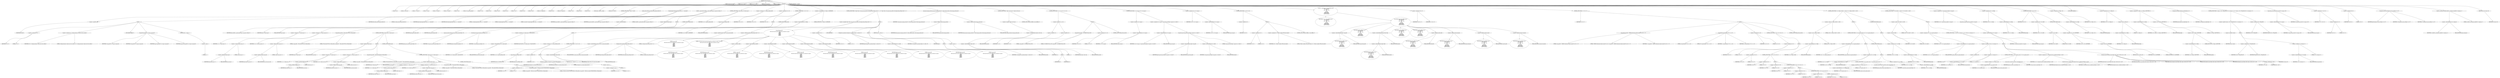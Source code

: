 digraph hostapd_notif_assoc {  
"1000124" [label = "(METHOD,hostapd_notif_assoc)" ]
"1000125" [label = "(PARAM,hostapd_data *hapd)" ]
"1000126" [label = "(PARAM,const u8 *addr)" ]
"1000127" [label = "(PARAM,const u8 *req_ies)" ]
"1000128" [label = "(PARAM,size_t req_ies_len)" ]
"1000129" [label = "(PARAM,int reassoc)" ]
"1000130" [label = "(BLOCK,,)" ]
"1000131" [label = "(LOCAL,v5: int)" ]
"1000132" [label = "(LOCAL,v6: const char *)" ]
"1000133" [label = "(LOCAL,v11: const u8 *)" ]
"1000134" [label = "(LOCAL,v12: size_t)" ]
"1000135" [label = "(LOCAL,v13: sta_info *)" ]
"1000136" [label = "(LOCAL,v14: sta_info *)" ]
"1000137" [label = "(LOCAL,v15: int)" ]
"1000138" [label = "(LOCAL,v16: wpa_state_machine *)" ]
"1000139" [label = "(LOCAL,v17: int)" ]
"1000140" [label = "(LOCAL,v18: int)" ]
"1000141" [label = "(LOCAL,v19: u32)" ]
"1000142" [label = "(LOCAL,v20: int)" ]
"1000143" [label = "(LOCAL,v21: u8 *)" ]
"1000144" [label = "(LOCAL,v22: int)" ]
"1000145" [label = "(LOCAL,v23: u32)" ]
"1000146" [label = "(LOCAL,v24: unsigned int)" ]
"1000147" [label = "(LOCAL,v25: int)" ]
"1000148" [label = "(LOCAL,v26: wpa_event)" ]
"1000149" [label = "(LOCAL,v27: int)" ]
"1000150" [label = "(LOCAL,v28: int)" ]
"1000151" [label = "(LOCAL,v29: int)" ]
"1000152" [label = "(LOCAL,elems: ieee802_11_elems)" ]
"1000153" [label = "(LOCAL,buf: u8 [ 1064 ])" ]
"1000154" [label = "(CONTROL_STRUCTURE,if ( !addr ),if ( !addr ))" ]
"1000155" [label = "(<operator>.logicalNot,!addr)" ]
"1000156" [label = "(IDENTIFIER,addr,!addr)" ]
"1000157" [label = "(BLOCK,,)" ]
"1000158" [label = "(<operator>.assignment,v5 = 2)" ]
"1000159" [label = "(IDENTIFIER,v5,v5 = 2)" ]
"1000160" [label = "(LITERAL,2,v5 = 2)" ]
"1000161" [label = "(<operator>.assignment,v6 = \"hostapd_notif_assoc: Skip event with no address\")" ]
"1000162" [label = "(IDENTIFIER,v6,v6 = \"hostapd_notif_assoc: Skip event with no address\")" ]
"1000163" [label = "(LITERAL,\"hostapd_notif_assoc: Skip event with no address\",v6 = \"hostapd_notif_assoc: Skip event with no address\")" ]
"1000164" [label = "(JUMP_TARGET,LABEL_27)" ]
"1000165" [label = "(wpa_printf,wpa_printf(v5, v6, req_ies, req_ies_len))" ]
"1000166" [label = "(IDENTIFIER,v5,wpa_printf(v5, v6, req_ies, req_ies_len))" ]
"1000167" [label = "(IDENTIFIER,v6,wpa_printf(v5, v6, req_ies, req_ies_len))" ]
"1000168" [label = "(IDENTIFIER,req_ies,wpa_printf(v5, v6, req_ies, req_ies_len))" ]
"1000169" [label = "(IDENTIFIER,req_ies_len,wpa_printf(v5, v6, req_ies, req_ies_len))" ]
"1000170" [label = "(RETURN,return -1;,return -1;)" ]
"1000171" [label = "(<operator>.minus,-1)" ]
"1000172" [label = "(LITERAL,1,-1)" ]
"1000173" [label = "(random_add_randomness,random_add_randomness(addr, 6u))" ]
"1000174" [label = "(IDENTIFIER,addr,random_add_randomness(addr, 6u))" ]
"1000175" [label = "(LITERAL,6u,random_add_randomness(addr, 6u))" ]
"1000176" [label = "(hostapd_logger,hostapd_logger(hapd, addr, 1u, 2, \"associated\"))" ]
"1000177" [label = "(IDENTIFIER,hapd,hostapd_logger(hapd, addr, 1u, 2, \"associated\"))" ]
"1000178" [label = "(IDENTIFIER,addr,hostapd_logger(hapd, addr, 1u, 2, \"associated\"))" ]
"1000179" [label = "(LITERAL,1u,hostapd_logger(hapd, addr, 1u, 2, \"associated\"))" ]
"1000180" [label = "(LITERAL,2,hostapd_logger(hapd, addr, 1u, 2, \"associated\"))" ]
"1000181" [label = "(LITERAL,\"associated\",hostapd_logger(hapd, addr, 1u, 2, \"associated\"))" ]
"1000182" [label = "(ieee802_11_parse_elems,ieee802_11_parse_elems(req_ies, req_ies_len, &elems, 0))" ]
"1000183" [label = "(IDENTIFIER,req_ies,ieee802_11_parse_elems(req_ies, req_ies_len, &elems, 0))" ]
"1000184" [label = "(IDENTIFIER,req_ies_len,ieee802_11_parse_elems(req_ies, req_ies_len, &elems, 0))" ]
"1000185" [label = "(<operator>.addressOf,&elems)" ]
"1000186" [label = "(IDENTIFIER,elems,ieee802_11_parse_elems(req_ies, req_ies_len, &elems, 0))" ]
"1000187" [label = "(LITERAL,0,ieee802_11_parse_elems(req_ies, req_ies_len, &elems, 0))" ]
"1000188" [label = "(CONTROL_STRUCTURE,if ( elems.wps_ie ),if ( elems.wps_ie ))" ]
"1000189" [label = "(<operator>.fieldAccess,elems.wps_ie)" ]
"1000190" [label = "(IDENTIFIER,elems,if ( elems.wps_ie ))" ]
"1000191" [label = "(FIELD_IDENTIFIER,wps_ie,wps_ie)" ]
"1000192" [label = "(BLOCK,,)" ]
"1000193" [label = "(<operator>.assignment,v11 = elems.wps_ie - 2)" ]
"1000194" [label = "(IDENTIFIER,v11,v11 = elems.wps_ie - 2)" ]
"1000195" [label = "(<operator>.subtraction,elems.wps_ie - 2)" ]
"1000196" [label = "(<operator>.fieldAccess,elems.wps_ie)" ]
"1000197" [label = "(IDENTIFIER,elems,elems.wps_ie - 2)" ]
"1000198" [label = "(FIELD_IDENTIFIER,wps_ie,wps_ie)" ]
"1000199" [label = "(LITERAL,2,elems.wps_ie - 2)" ]
"1000200" [label = "(<operator>.assignment,v12 = elems.wps_ie_len + 2)" ]
"1000201" [label = "(IDENTIFIER,v12,v12 = elems.wps_ie_len + 2)" ]
"1000202" [label = "(<operator>.addition,elems.wps_ie_len + 2)" ]
"1000203" [label = "(<operator>.fieldAccess,elems.wps_ie_len)" ]
"1000204" [label = "(IDENTIFIER,elems,elems.wps_ie_len + 2)" ]
"1000205" [label = "(FIELD_IDENTIFIER,wps_ie_len,wps_ie_len)" ]
"1000206" [label = "(LITERAL,2,elems.wps_ie_len + 2)" ]
"1000207" [label = "(wpa_printf,wpa_printf(2, \"STA included WPS IE in (Re)AssocReq\"))" ]
"1000208" [label = "(LITERAL,2,wpa_printf(2, \"STA included WPS IE in (Re)AssocReq\"))" ]
"1000209" [label = "(LITERAL,\"STA included WPS IE in (Re)AssocReq\",wpa_printf(2, \"STA included WPS IE in (Re)AssocReq\"))" ]
"1000210" [label = "(CONTROL_STRUCTURE,else,else)" ]
"1000211" [label = "(CONTROL_STRUCTURE,if ( elems.rsn_ie ),if ( elems.rsn_ie ))" ]
"1000212" [label = "(<operator>.fieldAccess,elems.rsn_ie)" ]
"1000213" [label = "(IDENTIFIER,elems,if ( elems.rsn_ie ))" ]
"1000214" [label = "(FIELD_IDENTIFIER,rsn_ie,rsn_ie)" ]
"1000215" [label = "(BLOCK,,)" ]
"1000216" [label = "(<operator>.assignment,v11 = elems.rsn_ie - 2)" ]
"1000217" [label = "(IDENTIFIER,v11,v11 = elems.rsn_ie - 2)" ]
"1000218" [label = "(<operator>.subtraction,elems.rsn_ie - 2)" ]
"1000219" [label = "(<operator>.fieldAccess,elems.rsn_ie)" ]
"1000220" [label = "(IDENTIFIER,elems,elems.rsn_ie - 2)" ]
"1000221" [label = "(FIELD_IDENTIFIER,rsn_ie,rsn_ie)" ]
"1000222" [label = "(LITERAL,2,elems.rsn_ie - 2)" ]
"1000223" [label = "(<operator>.assignment,v12 = elems.rsn_ie_len + 2)" ]
"1000224" [label = "(IDENTIFIER,v12,v12 = elems.rsn_ie_len + 2)" ]
"1000225" [label = "(<operator>.addition,elems.rsn_ie_len + 2)" ]
"1000226" [label = "(<operator>.fieldAccess,elems.rsn_ie_len)" ]
"1000227" [label = "(IDENTIFIER,elems,elems.rsn_ie_len + 2)" ]
"1000228" [label = "(FIELD_IDENTIFIER,rsn_ie_len,rsn_ie_len)" ]
"1000229" [label = "(LITERAL,2,elems.rsn_ie_len + 2)" ]
"1000230" [label = "(wpa_printf,wpa_printf(2, \"STA included RSN IE in (Re)AssocReq\"))" ]
"1000231" [label = "(LITERAL,2,wpa_printf(2, \"STA included RSN IE in (Re)AssocReq\"))" ]
"1000232" [label = "(LITERAL,\"STA included RSN IE in (Re)AssocReq\",wpa_printf(2, \"STA included RSN IE in (Re)AssocReq\"))" ]
"1000233" [label = "(CONTROL_STRUCTURE,else,else)" ]
"1000234" [label = "(CONTROL_STRUCTURE,if ( elems.wpa_ie ),if ( elems.wpa_ie ))" ]
"1000235" [label = "(<operator>.fieldAccess,elems.wpa_ie)" ]
"1000236" [label = "(IDENTIFIER,elems,if ( elems.wpa_ie ))" ]
"1000237" [label = "(FIELD_IDENTIFIER,wpa_ie,wpa_ie)" ]
"1000238" [label = "(BLOCK,,)" ]
"1000239" [label = "(<operator>.assignment,v11 = elems.wpa_ie - 2)" ]
"1000240" [label = "(IDENTIFIER,v11,v11 = elems.wpa_ie - 2)" ]
"1000241" [label = "(<operator>.subtraction,elems.wpa_ie - 2)" ]
"1000242" [label = "(<operator>.fieldAccess,elems.wpa_ie)" ]
"1000243" [label = "(IDENTIFIER,elems,elems.wpa_ie - 2)" ]
"1000244" [label = "(FIELD_IDENTIFIER,wpa_ie,wpa_ie)" ]
"1000245" [label = "(LITERAL,2,elems.wpa_ie - 2)" ]
"1000246" [label = "(<operator>.assignment,v12 = elems.wpa_ie_len + 2)" ]
"1000247" [label = "(IDENTIFIER,v12,v12 = elems.wpa_ie_len + 2)" ]
"1000248" [label = "(<operator>.addition,elems.wpa_ie_len + 2)" ]
"1000249" [label = "(<operator>.fieldAccess,elems.wpa_ie_len)" ]
"1000250" [label = "(IDENTIFIER,elems,elems.wpa_ie_len + 2)" ]
"1000251" [label = "(FIELD_IDENTIFIER,wpa_ie_len,wpa_ie_len)" ]
"1000252" [label = "(LITERAL,2,elems.wpa_ie_len + 2)" ]
"1000253" [label = "(wpa_printf,wpa_printf(2, \"STA included WPA IE in (Re)AssocReq\"))" ]
"1000254" [label = "(LITERAL,2,wpa_printf(2, \"STA included WPA IE in (Re)AssocReq\"))" ]
"1000255" [label = "(LITERAL,\"STA included WPA IE in (Re)AssocReq\",wpa_printf(2, \"STA included WPA IE in (Re)AssocReq\"))" ]
"1000256" [label = "(CONTROL_STRUCTURE,else,else)" ]
"1000257" [label = "(BLOCK,,)" ]
"1000258" [label = "(<operator>.assignment,v12 = 0)" ]
"1000259" [label = "(IDENTIFIER,v12,v12 = 0)" ]
"1000260" [label = "(LITERAL,0,v12 = 0)" ]
"1000261" [label = "(wpa_printf,wpa_printf(2, \"STA did not include WPS/RSN/WPA IE in (Re)AssocReq\"))" ]
"1000262" [label = "(LITERAL,2,wpa_printf(2, \"STA did not include WPS/RSN/WPA IE in (Re)AssocReq\"))" ]
"1000263" [label = "(LITERAL,\"STA did not include WPS/RSN/WPA IE in (Re)AssocReq\",wpa_printf(2, \"STA did not include WPS/RSN/WPA IE in (Re)AssocReq\"))" ]
"1000264" [label = "(<operator>.assignment,v11 = 0)" ]
"1000265" [label = "(IDENTIFIER,v11,v11 = 0)" ]
"1000266" [label = "(LITERAL,0,v11 = 0)" ]
"1000267" [label = "(<operator>.assignment,v13 = ap_get_sta(hapd, addr))" ]
"1000268" [label = "(IDENTIFIER,v13,v13 = ap_get_sta(hapd, addr))" ]
"1000269" [label = "(ap_get_sta,ap_get_sta(hapd, addr))" ]
"1000270" [label = "(IDENTIFIER,hapd,ap_get_sta(hapd, addr))" ]
"1000271" [label = "(IDENTIFIER,addr,ap_get_sta(hapd, addr))" ]
"1000272" [label = "(<operator>.assignment,v14 = v13)" ]
"1000273" [label = "(IDENTIFIER,v14,v14 = v13)" ]
"1000274" [label = "(IDENTIFIER,v13,v14 = v13)" ]
"1000275" [label = "(CONTROL_STRUCTURE,if ( v13 ),if ( v13 ))" ]
"1000276" [label = "(IDENTIFIER,v13,if ( v13 ))" ]
"1000277" [label = "(BLOCK,,)" ]
"1000278" [label = "(ap_sta_no_session_timeout,ap_sta_no_session_timeout(hapd, v13))" ]
"1000279" [label = "(IDENTIFIER,hapd,ap_sta_no_session_timeout(hapd, v13))" ]
"1000280" [label = "(IDENTIFIER,v13,ap_sta_no_session_timeout(hapd, v13))" ]
"1000281" [label = "(accounting_sta_stop,accounting_sta_stop(hapd, v14))" ]
"1000282" [label = "(IDENTIFIER,hapd,accounting_sta_stop(hapd, v14))" ]
"1000283" [label = "(IDENTIFIER,v14,accounting_sta_stop(hapd, v14))" ]
"1000284" [label = "(<operator>.assignment,v14->timeout_next = STA_NULLFUNC)" ]
"1000285" [label = "(<operator>.indirectFieldAccess,v14->timeout_next)" ]
"1000286" [label = "(IDENTIFIER,v14,v14->timeout_next = STA_NULLFUNC)" ]
"1000287" [label = "(FIELD_IDENTIFIER,timeout_next,timeout_next)" ]
"1000288" [label = "(IDENTIFIER,STA_NULLFUNC,v14->timeout_next = STA_NULLFUNC)" ]
"1000289" [label = "(CONTROL_STRUCTURE,else,else)" ]
"1000290" [label = "(BLOCK,,)" ]
"1000291" [label = "(<operator>.assignment,v14 = ap_sta_add(hapd, addr))" ]
"1000292" [label = "(IDENTIFIER,v14,v14 = ap_sta_add(hapd, addr))" ]
"1000293" [label = "(ap_sta_add,ap_sta_add(hapd, addr))" ]
"1000294" [label = "(IDENTIFIER,hapd,ap_sta_add(hapd, addr))" ]
"1000295" [label = "(IDENTIFIER,addr,ap_sta_add(hapd, addr))" ]
"1000296" [label = "(CONTROL_STRUCTURE,if ( !v14 ),if ( !v14 ))" ]
"1000297" [label = "(<operator>.logicalNot,!v14)" ]
"1000298" [label = "(IDENTIFIER,v14,!v14)" ]
"1000299" [label = "(BLOCK,,)" ]
"1000300" [label = "(hostapd_drv_sta_disassoc,hostapd_drv_sta_disassoc(hapd, addr, 5))" ]
"1000301" [label = "(IDENTIFIER,hapd,hostapd_drv_sta_disassoc(hapd, addr, 5))" ]
"1000302" [label = "(IDENTIFIER,addr,hostapd_drv_sta_disassoc(hapd, addr, 5))" ]
"1000303" [label = "(LITERAL,5,hostapd_drv_sta_disassoc(hapd, addr, 5))" ]
"1000304" [label = "(RETURN,return -1;,return -1;)" ]
"1000305" [label = "(<operator>.minus,-1)" ]
"1000306" [label = "(LITERAL,1,-1)" ]
"1000307" [label = "(<operators>.assignmentAnd,v14->flags &= 0xFFFECFFF)" ]
"1000308" [label = "(<operator>.indirectFieldAccess,v14->flags)" ]
"1000309" [label = "(IDENTIFIER,v14,v14->flags &= 0xFFFECFFF)" ]
"1000310" [label = "(FIELD_IDENTIFIER,flags,flags)" ]
"1000311" [label = "(LITERAL,0xFFFECFFF,v14->flags &= 0xFFFECFFF)" ]
"1000312" [label = "(CONTROL_STRUCTURE,if ( !hapd->iface->drv_max_acl_mac_addrs && hostapd_check_acl(hapd, addr, 0) != 1 ),if ( !hapd->iface->drv_max_acl_mac_addrs && hostapd_check_acl(hapd, addr, 0) != 1 ))" ]
"1000313" [label = "(<operator>.logicalAnd,!hapd->iface->drv_max_acl_mac_addrs && hostapd_check_acl(hapd, addr, 0) != 1)" ]
"1000314" [label = "(<operator>.logicalNot,!hapd->iface->drv_max_acl_mac_addrs)" ]
"1000315" [label = "(<operator>.indirectFieldAccess,hapd->iface->drv_max_acl_mac_addrs)" ]
"1000316" [label = "(<operator>.indirectFieldAccess,hapd->iface)" ]
"1000317" [label = "(IDENTIFIER,hapd,!hapd->iface->drv_max_acl_mac_addrs)" ]
"1000318" [label = "(FIELD_IDENTIFIER,iface,iface)" ]
"1000319" [label = "(FIELD_IDENTIFIER,drv_max_acl_mac_addrs,drv_max_acl_mac_addrs)" ]
"1000320" [label = "(<operator>.notEquals,hostapd_check_acl(hapd, addr, 0) != 1)" ]
"1000321" [label = "(hostapd_check_acl,hostapd_check_acl(hapd, addr, 0))" ]
"1000322" [label = "(IDENTIFIER,hapd,hostapd_check_acl(hapd, addr, 0))" ]
"1000323" [label = "(IDENTIFIER,addr,hostapd_check_acl(hapd, addr, 0))" ]
"1000324" [label = "(LITERAL,0,hostapd_check_acl(hapd, addr, 0))" ]
"1000325" [label = "(LITERAL,1,hostapd_check_acl(hapd, addr, 0) != 1)" ]
"1000326" [label = "(BLOCK,,)" ]
"1000327" [label = "(wpa_printf,wpa_printf(\n      3,\n      \"STA %02x:%02x:%02x:%02x:%02x:%02x not allowed to connect\",\n      *addr,\n      addr[1],\n      addr[2],\n      addr[3],\n      addr[4],\n      addr[5]))" ]
"1000328" [label = "(LITERAL,3,wpa_printf(\n      3,\n      \"STA %02x:%02x:%02x:%02x:%02x:%02x not allowed to connect\",\n      *addr,\n      addr[1],\n      addr[2],\n      addr[3],\n      addr[4],\n      addr[5]))" ]
"1000329" [label = "(LITERAL,\"STA %02x:%02x:%02x:%02x:%02x:%02x not allowed to connect\",wpa_printf(\n      3,\n      \"STA %02x:%02x:%02x:%02x:%02x:%02x not allowed to connect\",\n      *addr,\n      addr[1],\n      addr[2],\n      addr[3],\n      addr[4],\n      addr[5]))" ]
"1000330" [label = "(<operator>.indirection,*addr)" ]
"1000331" [label = "(IDENTIFIER,addr,wpa_printf(\n      3,\n      \"STA %02x:%02x:%02x:%02x:%02x:%02x not allowed to connect\",\n      *addr,\n      addr[1],\n      addr[2],\n      addr[3],\n      addr[4],\n      addr[5]))" ]
"1000332" [label = "(<operator>.indirectIndexAccess,addr[1])" ]
"1000333" [label = "(IDENTIFIER,addr,wpa_printf(\n      3,\n      \"STA %02x:%02x:%02x:%02x:%02x:%02x not allowed to connect\",\n      *addr,\n      addr[1],\n      addr[2],\n      addr[3],\n      addr[4],\n      addr[5]))" ]
"1000334" [label = "(LITERAL,1,wpa_printf(\n      3,\n      \"STA %02x:%02x:%02x:%02x:%02x:%02x not allowed to connect\",\n      *addr,\n      addr[1],\n      addr[2],\n      addr[3],\n      addr[4],\n      addr[5]))" ]
"1000335" [label = "(<operator>.indirectIndexAccess,addr[2])" ]
"1000336" [label = "(IDENTIFIER,addr,wpa_printf(\n      3,\n      \"STA %02x:%02x:%02x:%02x:%02x:%02x not allowed to connect\",\n      *addr,\n      addr[1],\n      addr[2],\n      addr[3],\n      addr[4],\n      addr[5]))" ]
"1000337" [label = "(LITERAL,2,wpa_printf(\n      3,\n      \"STA %02x:%02x:%02x:%02x:%02x:%02x not allowed to connect\",\n      *addr,\n      addr[1],\n      addr[2],\n      addr[3],\n      addr[4],\n      addr[5]))" ]
"1000338" [label = "(<operator>.indirectIndexAccess,addr[3])" ]
"1000339" [label = "(IDENTIFIER,addr,wpa_printf(\n      3,\n      \"STA %02x:%02x:%02x:%02x:%02x:%02x not allowed to connect\",\n      *addr,\n      addr[1],\n      addr[2],\n      addr[3],\n      addr[4],\n      addr[5]))" ]
"1000340" [label = "(LITERAL,3,wpa_printf(\n      3,\n      \"STA %02x:%02x:%02x:%02x:%02x:%02x not allowed to connect\",\n      *addr,\n      addr[1],\n      addr[2],\n      addr[3],\n      addr[4],\n      addr[5]))" ]
"1000341" [label = "(<operator>.indirectIndexAccess,addr[4])" ]
"1000342" [label = "(IDENTIFIER,addr,wpa_printf(\n      3,\n      \"STA %02x:%02x:%02x:%02x:%02x:%02x not allowed to connect\",\n      *addr,\n      addr[1],\n      addr[2],\n      addr[3],\n      addr[4],\n      addr[5]))" ]
"1000343" [label = "(LITERAL,4,wpa_printf(\n      3,\n      \"STA %02x:%02x:%02x:%02x:%02x:%02x not allowed to connect\",\n      *addr,\n      addr[1],\n      addr[2],\n      addr[3],\n      addr[4],\n      addr[5]))" ]
"1000344" [label = "(<operator>.indirectIndexAccess,addr[5])" ]
"1000345" [label = "(IDENTIFIER,addr,wpa_printf(\n      3,\n      \"STA %02x:%02x:%02x:%02x:%02x:%02x not allowed to connect\",\n      *addr,\n      addr[1],\n      addr[2],\n      addr[3],\n      addr[4],\n      addr[5]))" ]
"1000346" [label = "(LITERAL,5,wpa_printf(\n      3,\n      \"STA %02x:%02x:%02x:%02x:%02x:%02x not allowed to connect\",\n      *addr,\n      addr[1],\n      addr[2],\n      addr[3],\n      addr[4],\n      addr[5]))" ]
"1000347" [label = "(<operator>.assignment,v15 = 1)" ]
"1000348" [label = "(IDENTIFIER,v15,v15 = 1)" ]
"1000349" [label = "(LITERAL,1,v15 = 1)" ]
"1000350" [label = "(JUMP_TARGET,fail)" ]
"1000351" [label = "(hostapd_drv_sta_disassoc,hostapd_drv_sta_disassoc(hapd, v14->addr, v15))" ]
"1000352" [label = "(IDENTIFIER,hapd,hostapd_drv_sta_disassoc(hapd, v14->addr, v15))" ]
"1000353" [label = "(<operator>.indirectFieldAccess,v14->addr)" ]
"1000354" [label = "(IDENTIFIER,v14,hostapd_drv_sta_disassoc(hapd, v14->addr, v15))" ]
"1000355" [label = "(FIELD_IDENTIFIER,addr,addr)" ]
"1000356" [label = "(IDENTIFIER,v15,hostapd_drv_sta_disassoc(hapd, v14->addr, v15))" ]
"1000357" [label = "(BLOCK,,)" ]
"1000358" [label = "(IDENTIFIER,hapd,)" ]
"1000359" [label = "(BLOCK,,)" ]
"1000360" [label = "(IDENTIFIER,v14,)" ]
"1000361" [label = "(BLOCK,,)" ]
"1000362" [label = "(IDENTIFIER,v29,)" ]
"1000363" [label = "(IDENTIFIER,v28,)" ]
"1000364" [label = "(RETURN,return -1;,return -1;)" ]
"1000365" [label = "(<operator>.minus,-1)" ]
"1000366" [label = "(LITERAL,1,-1)" ]
"1000367" [label = "(ap_copy_sta_supp_op_classes,ap_copy_sta_supp_op_classes(v14, elems.supp_op_classes, elems.supp_op_classes_len))" ]
"1000368" [label = "(IDENTIFIER,v14,ap_copy_sta_supp_op_classes(v14, elems.supp_op_classes, elems.supp_op_classes_len))" ]
"1000369" [label = "(<operator>.fieldAccess,elems.supp_op_classes)" ]
"1000370" [label = "(IDENTIFIER,elems,ap_copy_sta_supp_op_classes(v14, elems.supp_op_classes, elems.supp_op_classes_len))" ]
"1000371" [label = "(FIELD_IDENTIFIER,supp_op_classes,supp_op_classes)" ]
"1000372" [label = "(<operator>.fieldAccess,elems.supp_op_classes_len)" ]
"1000373" [label = "(IDENTIFIER,elems,ap_copy_sta_supp_op_classes(v14, elems.supp_op_classes, elems.supp_op_classes_len))" ]
"1000374" [label = "(FIELD_IDENTIFIER,supp_op_classes_len,supp_op_classes_len)" ]
"1000375" [label = "(CONTROL_STRUCTURE,if ( !hapd->conf->wpa ),if ( !hapd->conf->wpa ))" ]
"1000376" [label = "(<operator>.logicalNot,!hapd->conf->wpa)" ]
"1000377" [label = "(<operator>.indirectFieldAccess,hapd->conf->wpa)" ]
"1000378" [label = "(<operator>.indirectFieldAccess,hapd->conf)" ]
"1000379" [label = "(IDENTIFIER,hapd,!hapd->conf->wpa)" ]
"1000380" [label = "(FIELD_IDENTIFIER,conf,conf)" ]
"1000381" [label = "(FIELD_IDENTIFIER,wpa,wpa)" ]
"1000382" [label = "(CONTROL_STRUCTURE,goto LABEL_52;,goto LABEL_52;)" ]
"1000383" [label = "(CONTROL_STRUCTURE,if ( !v11 || !v12 ),if ( !v11 || !v12 ))" ]
"1000384" [label = "(<operator>.logicalOr,!v11 || !v12)" ]
"1000385" [label = "(<operator>.logicalNot,!v11)" ]
"1000386" [label = "(IDENTIFIER,v11,!v11)" ]
"1000387" [label = "(<operator>.logicalNot,!v12)" ]
"1000388" [label = "(IDENTIFIER,v12,!v12)" ]
"1000389" [label = "(BLOCK,,)" ]
"1000390" [label = "(wpa_printf,wpa_printf(2, \"No WPA/RSN IE from STA\"))" ]
"1000391" [label = "(LITERAL,2,wpa_printf(2, \"No WPA/RSN IE from STA\"))" ]
"1000392" [label = "(LITERAL,\"No WPA/RSN IE from STA\",wpa_printf(2, \"No WPA/RSN IE from STA\"))" ]
"1000393" [label = "(<operator>.assignment,v15 = 13)" ]
"1000394" [label = "(IDENTIFIER,v15,v15 = 13)" ]
"1000395" [label = "(LITERAL,13,v15 = 13)" ]
"1000396" [label = "(CONTROL_STRUCTURE,goto fail;,goto fail;)" ]
"1000397" [label = "(CONTROL_STRUCTURE,if ( !v14->wpa_sm ),if ( !v14->wpa_sm ))" ]
"1000398" [label = "(<operator>.logicalNot,!v14->wpa_sm)" ]
"1000399" [label = "(<operator>.indirectFieldAccess,v14->wpa_sm)" ]
"1000400" [label = "(IDENTIFIER,v14,!v14->wpa_sm)" ]
"1000401" [label = "(FIELD_IDENTIFIER,wpa_sm,wpa_sm)" ]
"1000402" [label = "(<operator>.assignment,v14->wpa_sm = wpa_auth_sta_init(hapd->wpa_auth, v14->addr, 0))" ]
"1000403" [label = "(<operator>.indirectFieldAccess,v14->wpa_sm)" ]
"1000404" [label = "(IDENTIFIER,v14,v14->wpa_sm = wpa_auth_sta_init(hapd->wpa_auth, v14->addr, 0))" ]
"1000405" [label = "(FIELD_IDENTIFIER,wpa_sm,wpa_sm)" ]
"1000406" [label = "(wpa_auth_sta_init,wpa_auth_sta_init(hapd->wpa_auth, v14->addr, 0))" ]
"1000407" [label = "(<operator>.indirectFieldAccess,hapd->wpa_auth)" ]
"1000408" [label = "(IDENTIFIER,hapd,wpa_auth_sta_init(hapd->wpa_auth, v14->addr, 0))" ]
"1000409" [label = "(FIELD_IDENTIFIER,wpa_auth,wpa_auth)" ]
"1000410" [label = "(<operator>.indirectFieldAccess,v14->addr)" ]
"1000411" [label = "(IDENTIFIER,v14,wpa_auth_sta_init(hapd->wpa_auth, v14->addr, 0))" ]
"1000412" [label = "(FIELD_IDENTIFIER,addr,addr)" ]
"1000413" [label = "(LITERAL,0,wpa_auth_sta_init(hapd->wpa_auth, v14->addr, 0))" ]
"1000414" [label = "(<operator>.assignment,v16 = v14->wpa_sm)" ]
"1000415" [label = "(IDENTIFIER,v16,v16 = v14->wpa_sm)" ]
"1000416" [label = "(<operator>.indirectFieldAccess,v14->wpa_sm)" ]
"1000417" [label = "(IDENTIFIER,v14,v16 = v14->wpa_sm)" ]
"1000418" [label = "(FIELD_IDENTIFIER,wpa_sm,wpa_sm)" ]
"1000419" [label = "(CONTROL_STRUCTURE,if ( !v16 ),if ( !v16 ))" ]
"1000420" [label = "(<operator>.logicalNot,!v16)" ]
"1000421" [label = "(IDENTIFIER,v16,!v16)" ]
"1000422" [label = "(BLOCK,,)" ]
"1000423" [label = "(<operator>.assignment,v5 = 5)" ]
"1000424" [label = "(IDENTIFIER,v5,v5 = 5)" ]
"1000425" [label = "(LITERAL,5,v5 = 5)" ]
"1000426" [label = "(<operator>.assignment,v6 = \"Failed to initialize WPA state machine\")" ]
"1000427" [label = "(IDENTIFIER,v6,v6 = \"Failed to initialize WPA state machine\")" ]
"1000428" [label = "(LITERAL,\"Failed to initialize WPA state machine\",v6 = \"Failed to initialize WPA state machine\")" ]
"1000429" [label = "(CONTROL_STRUCTURE,goto LABEL_27;,goto LABEL_27;)" ]
"1000430" [label = "(<operator>.assignment,v17 = wpa_validate_wpa_ie(\n          hapd->wpa_auth,\n          v16,\n          hapd->iface->freq,\n          v11,\n          v12,\n          elems.mdie,\n          elems.mdie_len,\n          elems.owe_dh,\n          elems.owe_dh_len))" ]
"1000431" [label = "(IDENTIFIER,v17,v17 = wpa_validate_wpa_ie(\n          hapd->wpa_auth,\n          v16,\n          hapd->iface->freq,\n          v11,\n          v12,\n          elems.mdie,\n          elems.mdie_len,\n          elems.owe_dh,\n          elems.owe_dh_len))" ]
"1000432" [label = "(wpa_validate_wpa_ie,wpa_validate_wpa_ie(\n          hapd->wpa_auth,\n          v16,\n          hapd->iface->freq,\n          v11,\n          v12,\n          elems.mdie,\n          elems.mdie_len,\n          elems.owe_dh,\n          elems.owe_dh_len))" ]
"1000433" [label = "(<operator>.indirectFieldAccess,hapd->wpa_auth)" ]
"1000434" [label = "(IDENTIFIER,hapd,wpa_validate_wpa_ie(\n          hapd->wpa_auth,\n          v16,\n          hapd->iface->freq,\n          v11,\n          v12,\n          elems.mdie,\n          elems.mdie_len,\n          elems.owe_dh,\n          elems.owe_dh_len))" ]
"1000435" [label = "(FIELD_IDENTIFIER,wpa_auth,wpa_auth)" ]
"1000436" [label = "(IDENTIFIER,v16,wpa_validate_wpa_ie(\n          hapd->wpa_auth,\n          v16,\n          hapd->iface->freq,\n          v11,\n          v12,\n          elems.mdie,\n          elems.mdie_len,\n          elems.owe_dh,\n          elems.owe_dh_len))" ]
"1000437" [label = "(<operator>.indirectFieldAccess,hapd->iface->freq)" ]
"1000438" [label = "(<operator>.indirectFieldAccess,hapd->iface)" ]
"1000439" [label = "(IDENTIFIER,hapd,wpa_validate_wpa_ie(\n          hapd->wpa_auth,\n          v16,\n          hapd->iface->freq,\n          v11,\n          v12,\n          elems.mdie,\n          elems.mdie_len,\n          elems.owe_dh,\n          elems.owe_dh_len))" ]
"1000440" [label = "(FIELD_IDENTIFIER,iface,iface)" ]
"1000441" [label = "(FIELD_IDENTIFIER,freq,freq)" ]
"1000442" [label = "(IDENTIFIER,v11,wpa_validate_wpa_ie(\n          hapd->wpa_auth,\n          v16,\n          hapd->iface->freq,\n          v11,\n          v12,\n          elems.mdie,\n          elems.mdie_len,\n          elems.owe_dh,\n          elems.owe_dh_len))" ]
"1000443" [label = "(IDENTIFIER,v12,wpa_validate_wpa_ie(\n          hapd->wpa_auth,\n          v16,\n          hapd->iface->freq,\n          v11,\n          v12,\n          elems.mdie,\n          elems.mdie_len,\n          elems.owe_dh,\n          elems.owe_dh_len))" ]
"1000444" [label = "(<operator>.fieldAccess,elems.mdie)" ]
"1000445" [label = "(IDENTIFIER,elems,wpa_validate_wpa_ie(\n          hapd->wpa_auth,\n          v16,\n          hapd->iface->freq,\n          v11,\n          v12,\n          elems.mdie,\n          elems.mdie_len,\n          elems.owe_dh,\n          elems.owe_dh_len))" ]
"1000446" [label = "(FIELD_IDENTIFIER,mdie,mdie)" ]
"1000447" [label = "(<operator>.fieldAccess,elems.mdie_len)" ]
"1000448" [label = "(IDENTIFIER,elems,wpa_validate_wpa_ie(\n          hapd->wpa_auth,\n          v16,\n          hapd->iface->freq,\n          v11,\n          v12,\n          elems.mdie,\n          elems.mdie_len,\n          elems.owe_dh,\n          elems.owe_dh_len))" ]
"1000449" [label = "(FIELD_IDENTIFIER,mdie_len,mdie_len)" ]
"1000450" [label = "(<operator>.fieldAccess,elems.owe_dh)" ]
"1000451" [label = "(IDENTIFIER,elems,wpa_validate_wpa_ie(\n          hapd->wpa_auth,\n          v16,\n          hapd->iface->freq,\n          v11,\n          v12,\n          elems.mdie,\n          elems.mdie_len,\n          elems.owe_dh,\n          elems.owe_dh_len))" ]
"1000452" [label = "(FIELD_IDENTIFIER,owe_dh,owe_dh)" ]
"1000453" [label = "(<operator>.fieldAccess,elems.owe_dh_len)" ]
"1000454" [label = "(IDENTIFIER,elems,wpa_validate_wpa_ie(\n          hapd->wpa_auth,\n          v16,\n          hapd->iface->freq,\n          v11,\n          v12,\n          elems.mdie,\n          elems.mdie_len,\n          elems.owe_dh,\n          elems.owe_dh_len))" ]
"1000455" [label = "(FIELD_IDENTIFIER,owe_dh_len,owe_dh_len)" ]
"1000456" [label = "(<operator>.assignment,v18 = v17)" ]
"1000457" [label = "(IDENTIFIER,v18,v18 = v17)" ]
"1000458" [label = "(IDENTIFIER,v17,v18 = v17)" ]
"1000459" [label = "(CONTROL_STRUCTURE,if ( v17 ),if ( v17 ))" ]
"1000460" [label = "(IDENTIFIER,v17,if ( v17 ))" ]
"1000461" [label = "(BLOCK,,)" ]
"1000462" [label = "(wpa_printf,wpa_printf(2, \"WPA/RSN information element rejected? (res %u)\", v17))" ]
"1000463" [label = "(LITERAL,2,wpa_printf(2, \"WPA/RSN information element rejected? (res %u)\", v17))" ]
"1000464" [label = "(LITERAL,\"WPA/RSN information element rejected? (res %u)\",wpa_printf(2, \"WPA/RSN information element rejected? (res %u)\", v17))" ]
"1000465" [label = "(IDENTIFIER,v17,wpa_printf(2, \"WPA/RSN information element rejected? (res %u)\", v17))" ]
"1000466" [label = "(wpa_hexdump,wpa_hexdump(2, \"IE\", v11, v12))" ]
"1000467" [label = "(LITERAL,2,wpa_hexdump(2, \"IE\", v11, v12))" ]
"1000468" [label = "(LITERAL,\"IE\",wpa_hexdump(2, \"IE\", v11, v12))" ]
"1000469" [label = "(IDENTIFIER,v11,wpa_hexdump(2, \"IE\", v11, v12))" ]
"1000470" [label = "(IDENTIFIER,v12,wpa_hexdump(2, \"IE\", v11, v12))" ]
"1000471" [label = "(<operator>.assignment,v15 = 18)" ]
"1000472" [label = "(IDENTIFIER,v15,v15 = 18)" ]
"1000473" [label = "(LITERAL,18,v15 = 18)" ]
"1000474" [label = "(CONTROL_STRUCTURE,if ( v18 != 2 ),if ( v18 != 2 ))" ]
"1000475" [label = "(<operator>.notEquals,v18 != 2)" ]
"1000476" [label = "(IDENTIFIER,v18,v18 != 2)" ]
"1000477" [label = "(LITERAL,2,v18 != 2)" ]
"1000478" [label = "(BLOCK,,)" ]
"1000479" [label = "(<operator>.assignment,v15 = 19)" ]
"1000480" [label = "(IDENTIFIER,v15,v15 = 19)" ]
"1000481" [label = "(LITERAL,19,v15 = 19)" ]
"1000482" [label = "(CONTROL_STRUCTURE,if ( v18 != 3 ),if ( v18 != 3 ))" ]
"1000483" [label = "(<operator>.notEquals,v18 != 3)" ]
"1000484" [label = "(IDENTIFIER,v18,v18 != 3)" ]
"1000485" [label = "(LITERAL,3,v18 != 3)" ]
"1000486" [label = "(BLOCK,,)" ]
"1000487" [label = "(<operator>.assignment,v15 = 20)" ]
"1000488" [label = "(IDENTIFIER,v15,v15 = 20)" ]
"1000489" [label = "(LITERAL,20,v15 = 20)" ]
"1000490" [label = "(CONTROL_STRUCTURE,if ( v18 != 4 ),if ( v18 != 4 ))" ]
"1000491" [label = "(<operator>.notEquals,v18 != 4)" ]
"1000492" [label = "(IDENTIFIER,v18,v18 != 4)" ]
"1000493" [label = "(LITERAL,4,v18 != 4)" ]
"1000494" [label = "(BLOCK,,)" ]
"1000495" [label = "(<operator>.assignment,v15 = 13)" ]
"1000496" [label = "(IDENTIFIER,v15,v15 = 13)" ]
"1000497" [label = "(LITERAL,13,v15 = 13)" ]
"1000498" [label = "(CONTROL_STRUCTURE,if ( v18 == 8 ),if ( v18 == 8 ))" ]
"1000499" [label = "(<operator>.equals,v18 == 8)" ]
"1000500" [label = "(IDENTIFIER,v18,v18 == 8)" ]
"1000501" [label = "(LITERAL,8,v18 == 8)" ]
"1000502" [label = "(<operator>.assignment,v15 = 24)" ]
"1000503" [label = "(IDENTIFIER,v15,v15 = 24)" ]
"1000504" [label = "(LITERAL,24,v15 = 24)" ]
"1000505" [label = "(CONTROL_STRUCTURE,goto fail;,goto fail;)" ]
"1000506" [label = "(CONTROL_STRUCTURE,if ( (v14->flags & 0x402) == 1026 ),if ( (v14->flags & 0x402) == 1026 ))" ]
"1000507" [label = "(<operator>.equals,(v14->flags & 0x402) == 1026)" ]
"1000508" [label = "(<operator>.and,v14->flags & 0x402)" ]
"1000509" [label = "(<operator>.indirectFieldAccess,v14->flags)" ]
"1000510" [label = "(IDENTIFIER,v14,v14->flags & 0x402)" ]
"1000511" [label = "(FIELD_IDENTIFIER,flags,flags)" ]
"1000512" [label = "(LITERAL,0x402,v14->flags & 0x402)" ]
"1000513" [label = "(LITERAL,1026,(v14->flags & 0x402) == 1026)" ]
"1000514" [label = "(BLOCK,,)" ]
"1000515" [label = "(CONTROL_STRUCTURE,if ( v14->sa_query_timed_out ),if ( v14->sa_query_timed_out ))" ]
"1000516" [label = "(<operator>.indirectFieldAccess,v14->sa_query_timed_out)" ]
"1000517" [label = "(IDENTIFIER,v14,if ( v14->sa_query_timed_out ))" ]
"1000518" [label = "(FIELD_IDENTIFIER,sa_query_timed_out,sa_query_timed_out)" ]
"1000519" [label = "(BLOCK,,)" ]
"1000520" [label = "(<operator>.assignment,v19 = v14->flags)" ]
"1000521" [label = "(IDENTIFIER,v19,v19 = v14->flags)" ]
"1000522" [label = "(<operator>.indirectFieldAccess,v14->flags)" ]
"1000523" [label = "(IDENTIFIER,v14,v19 = v14->flags)" ]
"1000524" [label = "(FIELD_IDENTIFIER,flags,flags)" ]
"1000525" [label = "(CONTROL_STRUCTURE,else,else)" ]
"1000526" [label = "(BLOCK,,)" ]
"1000527" [label = "(CONTROL_STRUCTURE,if ( v14->sa_query_count > 0 ),if ( v14->sa_query_count > 0 ))" ]
"1000528" [label = "(<operator>.greaterThan,v14->sa_query_count > 0)" ]
"1000529" [label = "(<operator>.indirectFieldAccess,v14->sa_query_count)" ]
"1000530" [label = "(IDENTIFIER,v14,v14->sa_query_count > 0)" ]
"1000531" [label = "(FIELD_IDENTIFIER,sa_query_count,sa_query_count)" ]
"1000532" [label = "(LITERAL,0,v14->sa_query_count > 0)" ]
"1000533" [label = "(ap_check_sa_query_timeout,ap_check_sa_query_timeout(hapd, v14))" ]
"1000534" [label = "(IDENTIFIER,hapd,ap_check_sa_query_timeout(hapd, v14))" ]
"1000535" [label = "(IDENTIFIER,v14,ap_check_sa_query_timeout(hapd, v14))" ]
"1000536" [label = "(<operator>.assignment,v19 = v14->flags)" ]
"1000537" [label = "(IDENTIFIER,v19,v19 = v14->flags)" ]
"1000538" [label = "(<operator>.indirectFieldAccess,v14->flags)" ]
"1000539" [label = "(IDENTIFIER,v14,v19 = v14->flags)" ]
"1000540" [label = "(FIELD_IDENTIFIER,flags,flags)" ]
"1000541" [label = "(CONTROL_STRUCTURE,else,else)" ]
"1000542" [label = "(BLOCK,,)" ]
"1000543" [label = "(<operator>.assignment,v19 = v14->flags)" ]
"1000544" [label = "(IDENTIFIER,v19,v19 = v14->flags)" ]
"1000545" [label = "(<operator>.indirectFieldAccess,v14->flags)" ]
"1000546" [label = "(IDENTIFIER,v14,v19 = v14->flags)" ]
"1000547" [label = "(FIELD_IDENTIFIER,flags,flags)" ]
"1000548" [label = "(CONTROL_STRUCTURE,if ( (v19 & 0x402) == 1026 ),if ( (v19 & 0x402) == 1026 ))" ]
"1000549" [label = "(<operator>.equals,(v19 & 0x402) == 1026)" ]
"1000550" [label = "(<operator>.and,v19 & 0x402)" ]
"1000551" [label = "(IDENTIFIER,v19,v19 & 0x402)" ]
"1000552" [label = "(LITERAL,0x402,v19 & 0x402)" ]
"1000553" [label = "(LITERAL,1026,(v19 & 0x402) == 1026)" ]
"1000554" [label = "(BLOCK,,)" ]
"1000555" [label = "(<operator>.assignment,v20 = v14->sa_query_timed_out)" ]
"1000556" [label = "(IDENTIFIER,v20,v20 = v14->sa_query_timed_out)" ]
"1000557" [label = "(<operator>.indirectFieldAccess,v14->sa_query_timed_out)" ]
"1000558" [label = "(IDENTIFIER,v14,v20 = v14->sa_query_timed_out)" ]
"1000559" [label = "(FIELD_IDENTIFIER,sa_query_timed_out,sa_query_timed_out)" ]
"1000560" [label = "(CONTROL_STRUCTURE,if ( !v20 && v14->auth_alg != 2 ),if ( !v20 && v14->auth_alg != 2 ))" ]
"1000561" [label = "(<operator>.logicalAnd,!v20 && v14->auth_alg != 2)" ]
"1000562" [label = "(<operator>.logicalNot,!v20)" ]
"1000563" [label = "(IDENTIFIER,v20,!v20)" ]
"1000564" [label = "(<operator>.notEquals,v14->auth_alg != 2)" ]
"1000565" [label = "(<operator>.indirectFieldAccess,v14->auth_alg)" ]
"1000566" [label = "(IDENTIFIER,v14,v14->auth_alg != 2)" ]
"1000567" [label = "(FIELD_IDENTIFIER,auth_alg,auth_alg)" ]
"1000568" [label = "(LITERAL,2,v14->auth_alg != 2)" ]
"1000569" [label = "(BLOCK,,)" ]
"1000570" [label = "(CONTROL_STRUCTURE,if ( !v14->sa_query_count ),if ( !v14->sa_query_count ))" ]
"1000571" [label = "(<operator>.logicalNot,!v14->sa_query_count)" ]
"1000572" [label = "(<operator>.indirectFieldAccess,v14->sa_query_count)" ]
"1000573" [label = "(IDENTIFIER,v14,!v14->sa_query_count)" ]
"1000574" [label = "(FIELD_IDENTIFIER,sa_query_count,sa_query_count)" ]
"1000575" [label = "(ap_sta_start_sa_query,ap_sta_start_sa_query(hapd, v14))" ]
"1000576" [label = "(IDENTIFIER,hapd,ap_sta_start_sa_query(hapd, v14))" ]
"1000577" [label = "(IDENTIFIER,v14,ap_sta_start_sa_query(hapd, v14))" ]
"1000578" [label = "(<operator>.assignment,v21 = hostapd_eid_assoc_comeback_time(hapd, v14, buf))" ]
"1000579" [label = "(IDENTIFIER,v21,v21 = hostapd_eid_assoc_comeback_time(hapd, v14, buf))" ]
"1000580" [label = "(hostapd_eid_assoc_comeback_time,hostapd_eid_assoc_comeback_time(hapd, v14, buf))" ]
"1000581" [label = "(IDENTIFIER,hapd,hostapd_eid_assoc_comeback_time(hapd, v14, buf))" ]
"1000582" [label = "(IDENTIFIER,v14,hostapd_eid_assoc_comeback_time(hapd, v14, buf))" ]
"1000583" [label = "(IDENTIFIER,buf,hostapd_eid_assoc_comeback_time(hapd, v14, buf))" ]
"1000584" [label = "(hostapd_sta_assoc,hostapd_sta_assoc(hapd, addr, reassoc, 0x1Eu, buf, v21 - buf))" ]
"1000585" [label = "(IDENTIFIER,hapd,hostapd_sta_assoc(hapd, addr, reassoc, 0x1Eu, buf, v21 - buf))" ]
"1000586" [label = "(IDENTIFIER,addr,hostapd_sta_assoc(hapd, addr, reassoc, 0x1Eu, buf, v21 - buf))" ]
"1000587" [label = "(IDENTIFIER,reassoc,hostapd_sta_assoc(hapd, addr, reassoc, 0x1Eu, buf, v21 - buf))" ]
"1000588" [label = "(LITERAL,0x1Eu,hostapd_sta_assoc(hapd, addr, reassoc, 0x1Eu, buf, v21 - buf))" ]
"1000589" [label = "(IDENTIFIER,buf,hostapd_sta_assoc(hapd, addr, reassoc, 0x1Eu, buf, v21 - buf))" ]
"1000590" [label = "(<operator>.subtraction,v21 - buf)" ]
"1000591" [label = "(IDENTIFIER,v21,v21 - buf)" ]
"1000592" [label = "(IDENTIFIER,buf,v21 - buf)" ]
"1000593" [label = "(RETURN,return v20;,return v20;)" ]
"1000594" [label = "(IDENTIFIER,v20,return v20;)" ]
"1000595" [label = "(<operator>.assignment,v22 = wpa_auth_uses_mfp(v14->wpa_sm))" ]
"1000596" [label = "(IDENTIFIER,v22,v22 = wpa_auth_uses_mfp(v14->wpa_sm))" ]
"1000597" [label = "(wpa_auth_uses_mfp,wpa_auth_uses_mfp(v14->wpa_sm))" ]
"1000598" [label = "(<operator>.indirectFieldAccess,v14->wpa_sm)" ]
"1000599" [label = "(IDENTIFIER,v14,wpa_auth_uses_mfp(v14->wpa_sm))" ]
"1000600" [label = "(FIELD_IDENTIFIER,wpa_sm,wpa_sm)" ]
"1000601" [label = "(<operator>.assignment,v23 = v14->flags)" ]
"1000602" [label = "(IDENTIFIER,v23,v23 = v14->flags)" ]
"1000603" [label = "(<operator>.indirectFieldAccess,v14->flags)" ]
"1000604" [label = "(IDENTIFIER,v14,v23 = v14->flags)" ]
"1000605" [label = "(FIELD_IDENTIFIER,flags,flags)" ]
"1000606" [label = "(CONTROL_STRUCTURE,if ( v22 ),if ( v22 ))" ]
"1000607" [label = "(IDENTIFIER,v22,if ( v22 ))" ]
"1000608" [label = "(<operator>.assignment,v24 = v23 | 0x400)" ]
"1000609" [label = "(IDENTIFIER,v24,v24 = v23 | 0x400)" ]
"1000610" [label = "(<operator>.or,v23 | 0x400)" ]
"1000611" [label = "(IDENTIFIER,v23,v23 | 0x400)" ]
"1000612" [label = "(LITERAL,0x400,v23 | 0x400)" ]
"1000613" [label = "(CONTROL_STRUCTURE,else,else)" ]
"1000614" [label = "(<operator>.assignment,v24 = v23 & 0xFFFFFBFF)" ]
"1000615" [label = "(IDENTIFIER,v24,v24 = v23 & 0xFFFFFBFF)" ]
"1000616" [label = "(<operator>.and,v23 & 0xFFFFFBFF)" ]
"1000617" [label = "(IDENTIFIER,v23,v23 & 0xFFFFFBFF)" ]
"1000618" [label = "(LITERAL,0xFFFFFBFF,v23 & 0xFFFFFBFF)" ]
"1000619" [label = "(<operator>.assignment,v14->flags = v24)" ]
"1000620" [label = "(<operator>.indirectFieldAccess,v14->flags)" ]
"1000621" [label = "(IDENTIFIER,v14,v14->flags = v24)" ]
"1000622" [label = "(FIELD_IDENTIFIER,flags,flags)" ]
"1000623" [label = "(IDENTIFIER,v24,v14->flags = v24)" ]
"1000624" [label = "(JUMP_TARGET,LABEL_52)" ]
"1000625" [label = "(<operator>.assignment,v25 = v14->flags & 2)" ]
"1000626" [label = "(IDENTIFIER,v25,v25 = v14->flags & 2)" ]
"1000627" [label = "(<operator>.and,v14->flags & 2)" ]
"1000628" [label = "(<operator>.indirectFieldAccess,v14->flags)" ]
"1000629" [label = "(IDENTIFIER,v14,v14->flags & 2)" ]
"1000630" [label = "(FIELD_IDENTIFIER,flags,flags)" ]
"1000631" [label = "(LITERAL,2,v14->flags & 2)" ]
"1000632" [label = "(<operator>.assignment,v14->flags = v14->flags & 0xFFF7FFFF | 3)" ]
"1000633" [label = "(<operator>.indirectFieldAccess,v14->flags)" ]
"1000634" [label = "(IDENTIFIER,v14,v14->flags = v14->flags & 0xFFF7FFFF | 3)" ]
"1000635" [label = "(FIELD_IDENTIFIER,flags,flags)" ]
"1000636" [label = "(<operator>.or,v14->flags & 0xFFF7FFFF | 3)" ]
"1000637" [label = "(<operator>.and,v14->flags & 0xFFF7FFFF)" ]
"1000638" [label = "(<operator>.indirectFieldAccess,v14->flags)" ]
"1000639" [label = "(IDENTIFIER,v14,v14->flags & 0xFFF7FFFF)" ]
"1000640" [label = "(FIELD_IDENTIFIER,flags,flags)" ]
"1000641" [label = "(LITERAL,0xFFF7FFFF,v14->flags & 0xFFF7FFFF)" ]
"1000642" [label = "(LITERAL,3,v14->flags & 0xFFF7FFFF | 3)" ]
"1000643" [label = "(hostapd_set_sta_flags,hostapd_set_sta_flags(hapd, v14))" ]
"1000644" [label = "(IDENTIFIER,hapd,hostapd_set_sta_flags(hapd, v14))" ]
"1000645" [label = "(IDENTIFIER,v14,hostapd_set_sta_flags(hapd, v14))" ]
"1000646" [label = "(CONTROL_STRUCTURE,if ( !reassoc || (v26 = WPA_ASSOC_FT, v14->auth_alg != 2) ),if ( !reassoc || (v26 = WPA_ASSOC_FT, v14->auth_alg != 2) ))" ]
"1000647" [label = "(<operator>.logicalOr,!reassoc || (v26 = WPA_ASSOC_FT, v14->auth_alg != 2))" ]
"1000648" [label = "(<operator>.logicalNot,!reassoc)" ]
"1000649" [label = "(IDENTIFIER,reassoc,!reassoc)" ]
"1000650" [label = "(BLOCK,,)" ]
"1000651" [label = "(<operator>.assignment,v26 = WPA_ASSOC_FT)" ]
"1000652" [label = "(IDENTIFIER,v26,v26 = WPA_ASSOC_FT)" ]
"1000653" [label = "(IDENTIFIER,WPA_ASSOC_FT,v26 = WPA_ASSOC_FT)" ]
"1000654" [label = "(<operator>.notEquals,v14->auth_alg != 2)" ]
"1000655" [label = "(<operator>.indirectFieldAccess,v14->auth_alg)" ]
"1000656" [label = "(IDENTIFIER,v14,v14->auth_alg != 2)" ]
"1000657" [label = "(FIELD_IDENTIFIER,auth_alg,auth_alg)" ]
"1000658" [label = "(LITERAL,2,v14->auth_alg != 2)" ]
"1000659" [label = "(<operator>.assignment,v26 = WPA_ASSOC)" ]
"1000660" [label = "(IDENTIFIER,v26,v26 = WPA_ASSOC)" ]
"1000661" [label = "(IDENTIFIER,WPA_ASSOC,v26 = WPA_ASSOC)" ]
"1000662" [label = "(wpa_auth_sm_event,wpa_auth_sm_event(v14->wpa_sm, v26))" ]
"1000663" [label = "(<operator>.indirectFieldAccess,v14->wpa_sm)" ]
"1000664" [label = "(IDENTIFIER,v14,wpa_auth_sm_event(v14->wpa_sm, v26))" ]
"1000665" [label = "(FIELD_IDENTIFIER,wpa_sm,wpa_sm)" ]
"1000666" [label = "(IDENTIFIER,v26,wpa_auth_sm_event(v14->wpa_sm, v26))" ]
"1000667" [label = "(<operator>.assignment,v27 = v25 != 0)" ]
"1000668" [label = "(IDENTIFIER,v27,v27 = v25 != 0)" ]
"1000669" [label = "(<operator>.notEquals,v25 != 0)" ]
"1000670" [label = "(IDENTIFIER,v25,v25 != 0)" ]
"1000671" [label = "(LITERAL,0,v25 != 0)" ]
"1000672" [label = "(<operator>.assignment,v20 = 0)" ]
"1000673" [label = "(IDENTIFIER,v20,v20 = 0)" ]
"1000674" [label = "(LITERAL,0,v20 = 0)" ]
"1000675" [label = "(hostapd_new_assoc_sta,hostapd_new_assoc_sta(hapd, v14, v27))" ]
"1000676" [label = "(IDENTIFIER,hapd,hostapd_new_assoc_sta(hapd, v14, v27))" ]
"1000677" [label = "(IDENTIFIER,v14,hostapd_new_assoc_sta(hapd, v14, v27))" ]
"1000678" [label = "(IDENTIFIER,v27,hostapd_new_assoc_sta(hapd, v14, v27))" ]
"1000679" [label = "(ieee802_1x_notify_port_enabled,ieee802_1x_notify_port_enabled(v14->eapol_sm, 1))" ]
"1000680" [label = "(<operator>.indirectFieldAccess,v14->eapol_sm)" ]
"1000681" [label = "(IDENTIFIER,v14,ieee802_1x_notify_port_enabled(v14->eapol_sm, 1))" ]
"1000682" [label = "(FIELD_IDENTIFIER,eapol_sm,eapol_sm)" ]
"1000683" [label = "(LITERAL,1,ieee802_1x_notify_port_enabled(v14->eapol_sm, 1))" ]
"1000684" [label = "(RETURN,return v20;,return v20;)" ]
"1000685" [label = "(IDENTIFIER,v20,return v20;)" ]
"1000686" [label = "(METHOD_RETURN,int __fastcall)" ]
  "1000124" -> "1000125" 
  "1000124" -> "1000126" 
  "1000124" -> "1000127" 
  "1000124" -> "1000128" 
  "1000124" -> "1000129" 
  "1000124" -> "1000130" 
  "1000124" -> "1000686" 
  "1000130" -> "1000131" 
  "1000130" -> "1000132" 
  "1000130" -> "1000133" 
  "1000130" -> "1000134" 
  "1000130" -> "1000135" 
  "1000130" -> "1000136" 
  "1000130" -> "1000137" 
  "1000130" -> "1000138" 
  "1000130" -> "1000139" 
  "1000130" -> "1000140" 
  "1000130" -> "1000141" 
  "1000130" -> "1000142" 
  "1000130" -> "1000143" 
  "1000130" -> "1000144" 
  "1000130" -> "1000145" 
  "1000130" -> "1000146" 
  "1000130" -> "1000147" 
  "1000130" -> "1000148" 
  "1000130" -> "1000149" 
  "1000130" -> "1000150" 
  "1000130" -> "1000151" 
  "1000130" -> "1000152" 
  "1000130" -> "1000153" 
  "1000130" -> "1000154" 
  "1000130" -> "1000173" 
  "1000130" -> "1000176" 
  "1000130" -> "1000182" 
  "1000130" -> "1000188" 
  "1000130" -> "1000267" 
  "1000130" -> "1000272" 
  "1000130" -> "1000275" 
  "1000130" -> "1000307" 
  "1000130" -> "1000312" 
  "1000130" -> "1000367" 
  "1000130" -> "1000375" 
  "1000130" -> "1000383" 
  "1000130" -> "1000397" 
  "1000130" -> "1000414" 
  "1000130" -> "1000419" 
  "1000130" -> "1000430" 
  "1000130" -> "1000456" 
  "1000130" -> "1000459" 
  "1000130" -> "1000506" 
  "1000130" -> "1000548" 
  "1000130" -> "1000595" 
  "1000130" -> "1000601" 
  "1000130" -> "1000606" 
  "1000130" -> "1000619" 
  "1000130" -> "1000624" 
  "1000130" -> "1000625" 
  "1000130" -> "1000632" 
  "1000130" -> "1000643" 
  "1000130" -> "1000646" 
  "1000130" -> "1000662" 
  "1000130" -> "1000667" 
  "1000130" -> "1000672" 
  "1000130" -> "1000675" 
  "1000130" -> "1000679" 
  "1000130" -> "1000684" 
  "1000154" -> "1000155" 
  "1000154" -> "1000157" 
  "1000155" -> "1000156" 
  "1000157" -> "1000158" 
  "1000157" -> "1000161" 
  "1000157" -> "1000164" 
  "1000157" -> "1000165" 
  "1000157" -> "1000170" 
  "1000158" -> "1000159" 
  "1000158" -> "1000160" 
  "1000161" -> "1000162" 
  "1000161" -> "1000163" 
  "1000165" -> "1000166" 
  "1000165" -> "1000167" 
  "1000165" -> "1000168" 
  "1000165" -> "1000169" 
  "1000170" -> "1000171" 
  "1000171" -> "1000172" 
  "1000173" -> "1000174" 
  "1000173" -> "1000175" 
  "1000176" -> "1000177" 
  "1000176" -> "1000178" 
  "1000176" -> "1000179" 
  "1000176" -> "1000180" 
  "1000176" -> "1000181" 
  "1000182" -> "1000183" 
  "1000182" -> "1000184" 
  "1000182" -> "1000185" 
  "1000182" -> "1000187" 
  "1000185" -> "1000186" 
  "1000188" -> "1000189" 
  "1000188" -> "1000192" 
  "1000188" -> "1000210" 
  "1000189" -> "1000190" 
  "1000189" -> "1000191" 
  "1000192" -> "1000193" 
  "1000192" -> "1000200" 
  "1000192" -> "1000207" 
  "1000193" -> "1000194" 
  "1000193" -> "1000195" 
  "1000195" -> "1000196" 
  "1000195" -> "1000199" 
  "1000196" -> "1000197" 
  "1000196" -> "1000198" 
  "1000200" -> "1000201" 
  "1000200" -> "1000202" 
  "1000202" -> "1000203" 
  "1000202" -> "1000206" 
  "1000203" -> "1000204" 
  "1000203" -> "1000205" 
  "1000207" -> "1000208" 
  "1000207" -> "1000209" 
  "1000210" -> "1000211" 
  "1000211" -> "1000212" 
  "1000211" -> "1000215" 
  "1000211" -> "1000233" 
  "1000212" -> "1000213" 
  "1000212" -> "1000214" 
  "1000215" -> "1000216" 
  "1000215" -> "1000223" 
  "1000215" -> "1000230" 
  "1000216" -> "1000217" 
  "1000216" -> "1000218" 
  "1000218" -> "1000219" 
  "1000218" -> "1000222" 
  "1000219" -> "1000220" 
  "1000219" -> "1000221" 
  "1000223" -> "1000224" 
  "1000223" -> "1000225" 
  "1000225" -> "1000226" 
  "1000225" -> "1000229" 
  "1000226" -> "1000227" 
  "1000226" -> "1000228" 
  "1000230" -> "1000231" 
  "1000230" -> "1000232" 
  "1000233" -> "1000234" 
  "1000234" -> "1000235" 
  "1000234" -> "1000238" 
  "1000234" -> "1000256" 
  "1000235" -> "1000236" 
  "1000235" -> "1000237" 
  "1000238" -> "1000239" 
  "1000238" -> "1000246" 
  "1000238" -> "1000253" 
  "1000239" -> "1000240" 
  "1000239" -> "1000241" 
  "1000241" -> "1000242" 
  "1000241" -> "1000245" 
  "1000242" -> "1000243" 
  "1000242" -> "1000244" 
  "1000246" -> "1000247" 
  "1000246" -> "1000248" 
  "1000248" -> "1000249" 
  "1000248" -> "1000252" 
  "1000249" -> "1000250" 
  "1000249" -> "1000251" 
  "1000253" -> "1000254" 
  "1000253" -> "1000255" 
  "1000256" -> "1000257" 
  "1000257" -> "1000258" 
  "1000257" -> "1000261" 
  "1000257" -> "1000264" 
  "1000258" -> "1000259" 
  "1000258" -> "1000260" 
  "1000261" -> "1000262" 
  "1000261" -> "1000263" 
  "1000264" -> "1000265" 
  "1000264" -> "1000266" 
  "1000267" -> "1000268" 
  "1000267" -> "1000269" 
  "1000269" -> "1000270" 
  "1000269" -> "1000271" 
  "1000272" -> "1000273" 
  "1000272" -> "1000274" 
  "1000275" -> "1000276" 
  "1000275" -> "1000277" 
  "1000275" -> "1000289" 
  "1000277" -> "1000278" 
  "1000277" -> "1000281" 
  "1000277" -> "1000284" 
  "1000278" -> "1000279" 
  "1000278" -> "1000280" 
  "1000281" -> "1000282" 
  "1000281" -> "1000283" 
  "1000284" -> "1000285" 
  "1000284" -> "1000288" 
  "1000285" -> "1000286" 
  "1000285" -> "1000287" 
  "1000289" -> "1000290" 
  "1000290" -> "1000291" 
  "1000290" -> "1000296" 
  "1000291" -> "1000292" 
  "1000291" -> "1000293" 
  "1000293" -> "1000294" 
  "1000293" -> "1000295" 
  "1000296" -> "1000297" 
  "1000296" -> "1000299" 
  "1000297" -> "1000298" 
  "1000299" -> "1000300" 
  "1000299" -> "1000304" 
  "1000300" -> "1000301" 
  "1000300" -> "1000302" 
  "1000300" -> "1000303" 
  "1000304" -> "1000305" 
  "1000305" -> "1000306" 
  "1000307" -> "1000308" 
  "1000307" -> "1000311" 
  "1000308" -> "1000309" 
  "1000308" -> "1000310" 
  "1000312" -> "1000313" 
  "1000312" -> "1000326" 
  "1000313" -> "1000314" 
  "1000313" -> "1000320" 
  "1000314" -> "1000315" 
  "1000315" -> "1000316" 
  "1000315" -> "1000319" 
  "1000316" -> "1000317" 
  "1000316" -> "1000318" 
  "1000320" -> "1000321" 
  "1000320" -> "1000325" 
  "1000321" -> "1000322" 
  "1000321" -> "1000323" 
  "1000321" -> "1000324" 
  "1000326" -> "1000327" 
  "1000326" -> "1000347" 
  "1000326" -> "1000350" 
  "1000326" -> "1000351" 
  "1000326" -> "1000357" 
  "1000326" -> "1000364" 
  "1000327" -> "1000328" 
  "1000327" -> "1000329" 
  "1000327" -> "1000330" 
  "1000327" -> "1000332" 
  "1000327" -> "1000335" 
  "1000327" -> "1000338" 
  "1000327" -> "1000341" 
  "1000327" -> "1000344" 
  "1000330" -> "1000331" 
  "1000332" -> "1000333" 
  "1000332" -> "1000334" 
  "1000335" -> "1000336" 
  "1000335" -> "1000337" 
  "1000338" -> "1000339" 
  "1000338" -> "1000340" 
  "1000341" -> "1000342" 
  "1000341" -> "1000343" 
  "1000344" -> "1000345" 
  "1000344" -> "1000346" 
  "1000347" -> "1000348" 
  "1000347" -> "1000349" 
  "1000351" -> "1000352" 
  "1000351" -> "1000353" 
  "1000351" -> "1000356" 
  "1000353" -> "1000354" 
  "1000353" -> "1000355" 
  "1000357" -> "1000358" 
  "1000357" -> "1000359" 
  "1000359" -> "1000360" 
  "1000359" -> "1000361" 
  "1000361" -> "1000362" 
  "1000361" -> "1000363" 
  "1000364" -> "1000365" 
  "1000365" -> "1000366" 
  "1000367" -> "1000368" 
  "1000367" -> "1000369" 
  "1000367" -> "1000372" 
  "1000369" -> "1000370" 
  "1000369" -> "1000371" 
  "1000372" -> "1000373" 
  "1000372" -> "1000374" 
  "1000375" -> "1000376" 
  "1000375" -> "1000382" 
  "1000376" -> "1000377" 
  "1000377" -> "1000378" 
  "1000377" -> "1000381" 
  "1000378" -> "1000379" 
  "1000378" -> "1000380" 
  "1000383" -> "1000384" 
  "1000383" -> "1000389" 
  "1000384" -> "1000385" 
  "1000384" -> "1000387" 
  "1000385" -> "1000386" 
  "1000387" -> "1000388" 
  "1000389" -> "1000390" 
  "1000389" -> "1000393" 
  "1000389" -> "1000396" 
  "1000390" -> "1000391" 
  "1000390" -> "1000392" 
  "1000393" -> "1000394" 
  "1000393" -> "1000395" 
  "1000397" -> "1000398" 
  "1000397" -> "1000402" 
  "1000398" -> "1000399" 
  "1000399" -> "1000400" 
  "1000399" -> "1000401" 
  "1000402" -> "1000403" 
  "1000402" -> "1000406" 
  "1000403" -> "1000404" 
  "1000403" -> "1000405" 
  "1000406" -> "1000407" 
  "1000406" -> "1000410" 
  "1000406" -> "1000413" 
  "1000407" -> "1000408" 
  "1000407" -> "1000409" 
  "1000410" -> "1000411" 
  "1000410" -> "1000412" 
  "1000414" -> "1000415" 
  "1000414" -> "1000416" 
  "1000416" -> "1000417" 
  "1000416" -> "1000418" 
  "1000419" -> "1000420" 
  "1000419" -> "1000422" 
  "1000420" -> "1000421" 
  "1000422" -> "1000423" 
  "1000422" -> "1000426" 
  "1000422" -> "1000429" 
  "1000423" -> "1000424" 
  "1000423" -> "1000425" 
  "1000426" -> "1000427" 
  "1000426" -> "1000428" 
  "1000430" -> "1000431" 
  "1000430" -> "1000432" 
  "1000432" -> "1000433" 
  "1000432" -> "1000436" 
  "1000432" -> "1000437" 
  "1000432" -> "1000442" 
  "1000432" -> "1000443" 
  "1000432" -> "1000444" 
  "1000432" -> "1000447" 
  "1000432" -> "1000450" 
  "1000432" -> "1000453" 
  "1000433" -> "1000434" 
  "1000433" -> "1000435" 
  "1000437" -> "1000438" 
  "1000437" -> "1000441" 
  "1000438" -> "1000439" 
  "1000438" -> "1000440" 
  "1000444" -> "1000445" 
  "1000444" -> "1000446" 
  "1000447" -> "1000448" 
  "1000447" -> "1000449" 
  "1000450" -> "1000451" 
  "1000450" -> "1000452" 
  "1000453" -> "1000454" 
  "1000453" -> "1000455" 
  "1000456" -> "1000457" 
  "1000456" -> "1000458" 
  "1000459" -> "1000460" 
  "1000459" -> "1000461" 
  "1000461" -> "1000462" 
  "1000461" -> "1000466" 
  "1000461" -> "1000471" 
  "1000461" -> "1000474" 
  "1000461" -> "1000505" 
  "1000462" -> "1000463" 
  "1000462" -> "1000464" 
  "1000462" -> "1000465" 
  "1000466" -> "1000467" 
  "1000466" -> "1000468" 
  "1000466" -> "1000469" 
  "1000466" -> "1000470" 
  "1000471" -> "1000472" 
  "1000471" -> "1000473" 
  "1000474" -> "1000475" 
  "1000474" -> "1000478" 
  "1000475" -> "1000476" 
  "1000475" -> "1000477" 
  "1000478" -> "1000479" 
  "1000478" -> "1000482" 
  "1000479" -> "1000480" 
  "1000479" -> "1000481" 
  "1000482" -> "1000483" 
  "1000482" -> "1000486" 
  "1000483" -> "1000484" 
  "1000483" -> "1000485" 
  "1000486" -> "1000487" 
  "1000486" -> "1000490" 
  "1000487" -> "1000488" 
  "1000487" -> "1000489" 
  "1000490" -> "1000491" 
  "1000490" -> "1000494" 
  "1000491" -> "1000492" 
  "1000491" -> "1000493" 
  "1000494" -> "1000495" 
  "1000494" -> "1000498" 
  "1000495" -> "1000496" 
  "1000495" -> "1000497" 
  "1000498" -> "1000499" 
  "1000498" -> "1000502" 
  "1000499" -> "1000500" 
  "1000499" -> "1000501" 
  "1000502" -> "1000503" 
  "1000502" -> "1000504" 
  "1000506" -> "1000507" 
  "1000506" -> "1000514" 
  "1000506" -> "1000541" 
  "1000507" -> "1000508" 
  "1000507" -> "1000513" 
  "1000508" -> "1000509" 
  "1000508" -> "1000512" 
  "1000509" -> "1000510" 
  "1000509" -> "1000511" 
  "1000514" -> "1000515" 
  "1000515" -> "1000516" 
  "1000515" -> "1000519" 
  "1000515" -> "1000525" 
  "1000516" -> "1000517" 
  "1000516" -> "1000518" 
  "1000519" -> "1000520" 
  "1000520" -> "1000521" 
  "1000520" -> "1000522" 
  "1000522" -> "1000523" 
  "1000522" -> "1000524" 
  "1000525" -> "1000526" 
  "1000526" -> "1000527" 
  "1000526" -> "1000536" 
  "1000527" -> "1000528" 
  "1000527" -> "1000533" 
  "1000528" -> "1000529" 
  "1000528" -> "1000532" 
  "1000529" -> "1000530" 
  "1000529" -> "1000531" 
  "1000533" -> "1000534" 
  "1000533" -> "1000535" 
  "1000536" -> "1000537" 
  "1000536" -> "1000538" 
  "1000538" -> "1000539" 
  "1000538" -> "1000540" 
  "1000541" -> "1000542" 
  "1000542" -> "1000543" 
  "1000543" -> "1000544" 
  "1000543" -> "1000545" 
  "1000545" -> "1000546" 
  "1000545" -> "1000547" 
  "1000548" -> "1000549" 
  "1000548" -> "1000554" 
  "1000549" -> "1000550" 
  "1000549" -> "1000553" 
  "1000550" -> "1000551" 
  "1000550" -> "1000552" 
  "1000554" -> "1000555" 
  "1000554" -> "1000560" 
  "1000555" -> "1000556" 
  "1000555" -> "1000557" 
  "1000557" -> "1000558" 
  "1000557" -> "1000559" 
  "1000560" -> "1000561" 
  "1000560" -> "1000569" 
  "1000561" -> "1000562" 
  "1000561" -> "1000564" 
  "1000562" -> "1000563" 
  "1000564" -> "1000565" 
  "1000564" -> "1000568" 
  "1000565" -> "1000566" 
  "1000565" -> "1000567" 
  "1000569" -> "1000570" 
  "1000569" -> "1000578" 
  "1000569" -> "1000584" 
  "1000569" -> "1000593" 
  "1000570" -> "1000571" 
  "1000570" -> "1000575" 
  "1000571" -> "1000572" 
  "1000572" -> "1000573" 
  "1000572" -> "1000574" 
  "1000575" -> "1000576" 
  "1000575" -> "1000577" 
  "1000578" -> "1000579" 
  "1000578" -> "1000580" 
  "1000580" -> "1000581" 
  "1000580" -> "1000582" 
  "1000580" -> "1000583" 
  "1000584" -> "1000585" 
  "1000584" -> "1000586" 
  "1000584" -> "1000587" 
  "1000584" -> "1000588" 
  "1000584" -> "1000589" 
  "1000584" -> "1000590" 
  "1000590" -> "1000591" 
  "1000590" -> "1000592" 
  "1000593" -> "1000594" 
  "1000595" -> "1000596" 
  "1000595" -> "1000597" 
  "1000597" -> "1000598" 
  "1000598" -> "1000599" 
  "1000598" -> "1000600" 
  "1000601" -> "1000602" 
  "1000601" -> "1000603" 
  "1000603" -> "1000604" 
  "1000603" -> "1000605" 
  "1000606" -> "1000607" 
  "1000606" -> "1000608" 
  "1000606" -> "1000613" 
  "1000608" -> "1000609" 
  "1000608" -> "1000610" 
  "1000610" -> "1000611" 
  "1000610" -> "1000612" 
  "1000613" -> "1000614" 
  "1000614" -> "1000615" 
  "1000614" -> "1000616" 
  "1000616" -> "1000617" 
  "1000616" -> "1000618" 
  "1000619" -> "1000620" 
  "1000619" -> "1000623" 
  "1000620" -> "1000621" 
  "1000620" -> "1000622" 
  "1000625" -> "1000626" 
  "1000625" -> "1000627" 
  "1000627" -> "1000628" 
  "1000627" -> "1000631" 
  "1000628" -> "1000629" 
  "1000628" -> "1000630" 
  "1000632" -> "1000633" 
  "1000632" -> "1000636" 
  "1000633" -> "1000634" 
  "1000633" -> "1000635" 
  "1000636" -> "1000637" 
  "1000636" -> "1000642" 
  "1000637" -> "1000638" 
  "1000637" -> "1000641" 
  "1000638" -> "1000639" 
  "1000638" -> "1000640" 
  "1000643" -> "1000644" 
  "1000643" -> "1000645" 
  "1000646" -> "1000647" 
  "1000646" -> "1000659" 
  "1000647" -> "1000648" 
  "1000647" -> "1000650" 
  "1000648" -> "1000649" 
  "1000650" -> "1000651" 
  "1000650" -> "1000654" 
  "1000651" -> "1000652" 
  "1000651" -> "1000653" 
  "1000654" -> "1000655" 
  "1000654" -> "1000658" 
  "1000655" -> "1000656" 
  "1000655" -> "1000657" 
  "1000659" -> "1000660" 
  "1000659" -> "1000661" 
  "1000662" -> "1000663" 
  "1000662" -> "1000666" 
  "1000663" -> "1000664" 
  "1000663" -> "1000665" 
  "1000667" -> "1000668" 
  "1000667" -> "1000669" 
  "1000669" -> "1000670" 
  "1000669" -> "1000671" 
  "1000672" -> "1000673" 
  "1000672" -> "1000674" 
  "1000675" -> "1000676" 
  "1000675" -> "1000677" 
  "1000675" -> "1000678" 
  "1000679" -> "1000680" 
  "1000679" -> "1000683" 
  "1000680" -> "1000681" 
  "1000680" -> "1000682" 
  "1000684" -> "1000685" 
}
